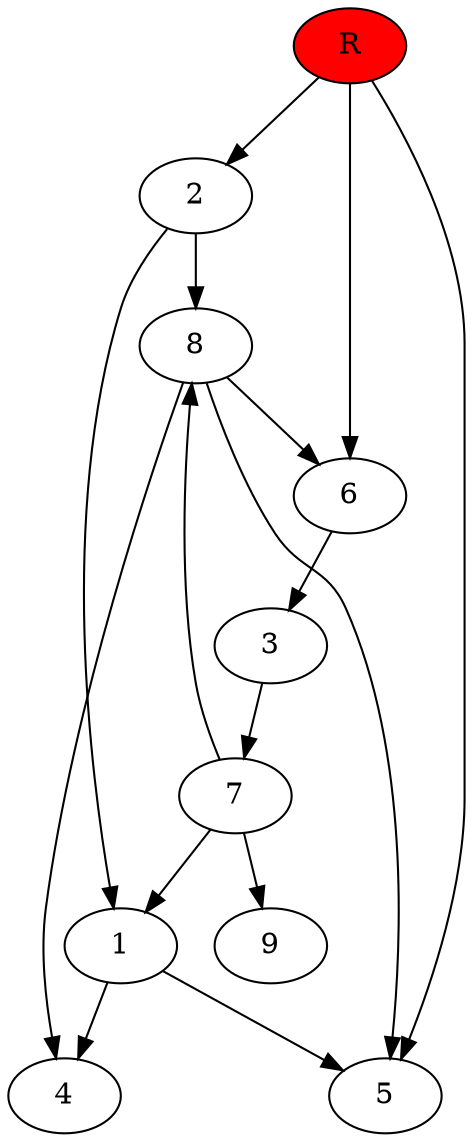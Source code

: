 digraph prb62762 {
	1
	2
	3
	4
	5
	6
	7
	8
	R [fillcolor="#ff0000" style=filled]
	1 -> 4
	1 -> 5
	2 -> 1
	2 -> 8
	3 -> 7
	6 -> 3
	7 -> 1
	7 -> 8
	7 -> 9
	8 -> 4
	8 -> 5
	8 -> 6
	R -> 2
	R -> 5
	R -> 6
}
